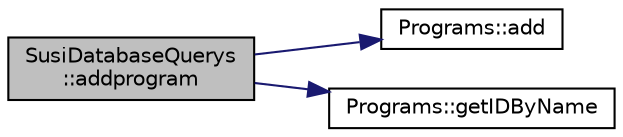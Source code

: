 digraph "SusiDatabaseQuerys::addprogram"
{
 // LATEX_PDF_SIZE
  edge [fontname="Helvetica",fontsize="10",labelfontname="Helvetica",labelfontsize="10"];
  node [fontname="Helvetica",fontsize="10",shape=record];
  rankdir="LR";
  Node1 [label="SusiDatabaseQuerys\l::addprogram",height=0.2,width=0.4,color="black", fillcolor="grey75", style="filled", fontcolor="black",tooltip=" "];
  Node1 -> Node2 [color="midnightblue",fontsize="10",style="solid",fontname="Helvetica"];
  Node2 [label="Programs::add",height=0.2,width=0.4,color="black", fillcolor="white", style="filled",URL="$class_programs.html#a546b1949bda90dac759fa84bf1c91b4b",tooltip=" "];
  Node1 -> Node3 [color="midnightblue",fontsize="10",style="solid",fontname="Helvetica"];
  Node3 [label="Programs::getIDByName",height=0.2,width=0.4,color="black", fillcolor="white", style="filled",URL="$class_programs.html#a38465cc0fe94193aa430608787393143",tooltip=" "];
}
